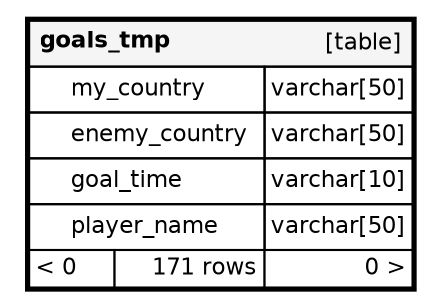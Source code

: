 digraph "goals_tmp" {
  graph [
    rankdir="RL"
    bgcolor="#ffffff"
    nodesep="0.18"
    ranksep="0.46"
    fontname="Helvetica"
    fontsize="11"
    ration="compress"
  ];
  node [
    fontname="Helvetica"
    fontsize="11"
    shape="plaintext"
  ];
  edge [
    arrowsize="0.8"
  ];
  "goals_tmp" [
   label=<
    <TABLE BORDER="2" CELLBORDER="1" CELLSPACING="0" BGCOLOR="#ffffff">
      <TR><TD COLSPAN="4"  BGCOLOR="#f5f5f5"><TABLE BORDER="0" CELLSPACING="0"><TR><TD ALIGN="LEFT"><B>goals_tmp</B></TD><TD ALIGN="RIGHT">[table]</TD></TR></TABLE></TD></TR>
      <TR><TD PORT="my_country" COLSPAN="2" ALIGN="LEFT"><TABLE BORDER="0" CELLSPACING="0" ALIGN="LEFT"><TR ALIGN="LEFT"><TD ALIGN="LEFT" FIXEDSIZE="TRUE" WIDTH="15" HEIGHT="16"></TD><TD ALIGN="LEFT" FIXEDSIZE="TRUE" WIDTH="92" HEIGHT="16">my_country</TD></TR></TABLE></TD><TD PORT="my_country.type" ALIGN="LEFT">varchar[50]</TD></TR>
      <TR><TD PORT="enemy_country" COLSPAN="2" ALIGN="LEFT"><TABLE BORDER="0" CELLSPACING="0" ALIGN="LEFT"><TR ALIGN="LEFT"><TD ALIGN="LEFT" FIXEDSIZE="TRUE" WIDTH="15" HEIGHT="16"></TD><TD ALIGN="LEFT" FIXEDSIZE="TRUE" WIDTH="92" HEIGHT="16">enemy_country</TD></TR></TABLE></TD><TD PORT="enemy_country.type" ALIGN="LEFT">varchar[50]</TD></TR>
      <TR><TD PORT="goal_time" COLSPAN="2" ALIGN="LEFT"><TABLE BORDER="0" CELLSPACING="0" ALIGN="LEFT"><TR ALIGN="LEFT"><TD ALIGN="LEFT" FIXEDSIZE="TRUE" WIDTH="15" HEIGHT="16"></TD><TD ALIGN="LEFT" FIXEDSIZE="TRUE" WIDTH="92" HEIGHT="16">goal_time</TD></TR></TABLE></TD><TD PORT="goal_time.type" ALIGN="LEFT">varchar[10]</TD></TR>
      <TR><TD PORT="player_name" COLSPAN="2" ALIGN="LEFT"><TABLE BORDER="0" CELLSPACING="0" ALIGN="LEFT"><TR ALIGN="LEFT"><TD ALIGN="LEFT" FIXEDSIZE="TRUE" WIDTH="15" HEIGHT="16"></TD><TD ALIGN="LEFT" FIXEDSIZE="TRUE" WIDTH="92" HEIGHT="16">player_name</TD></TR></TABLE></TD><TD PORT="player_name.type" ALIGN="LEFT">varchar[50]</TD></TR>
      <TR><TD ALIGN="LEFT" BGCOLOR="#ffffff">&lt; 0</TD><TD ALIGN="RIGHT" BGCOLOR="#ffffff">171 rows</TD><TD ALIGN="RIGHT" BGCOLOR="#ffffff">0 &gt;</TD></TR>
    </TABLE>>
    URL="tables/goals_tmp.html"
    target="_top"
    tooltip="goals_tmp"
  ];
}
